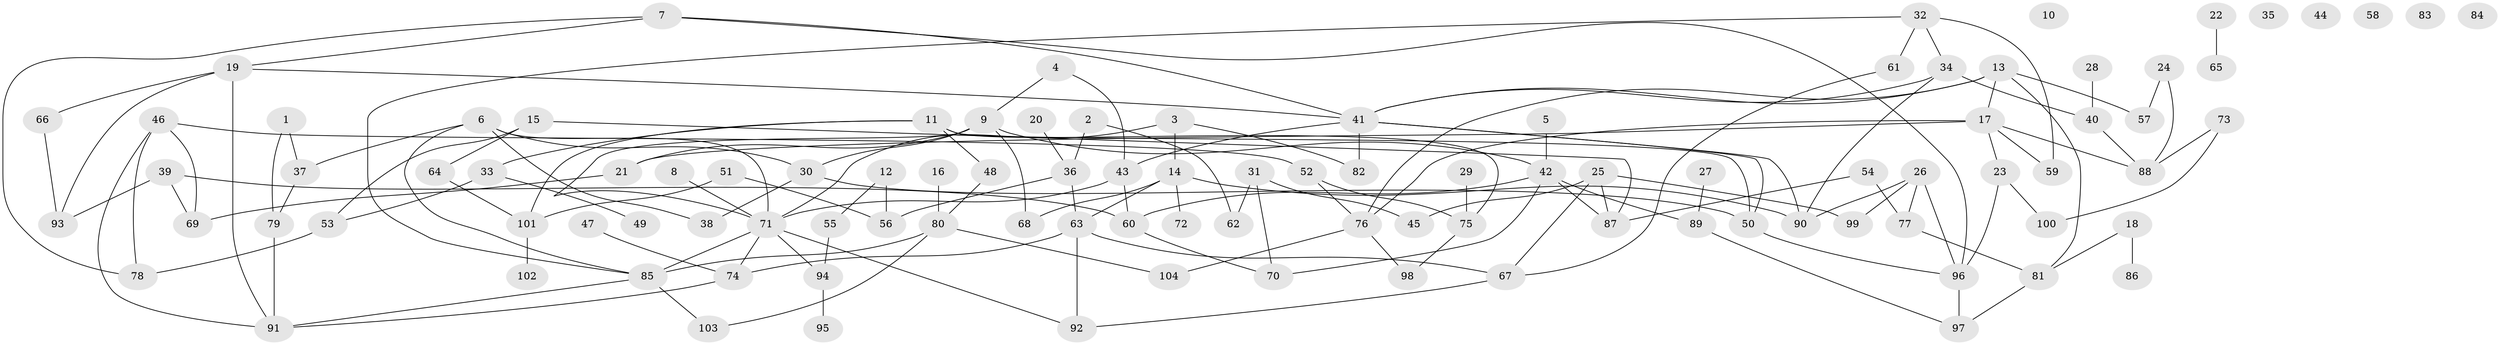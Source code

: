 // Generated by graph-tools (version 1.1) at 2025/25/03/09/25 03:25:18]
// undirected, 104 vertices, 150 edges
graph export_dot {
graph [start="1"]
  node [color=gray90,style=filled];
  1;
  2;
  3;
  4;
  5;
  6;
  7;
  8;
  9;
  10;
  11;
  12;
  13;
  14;
  15;
  16;
  17;
  18;
  19;
  20;
  21;
  22;
  23;
  24;
  25;
  26;
  27;
  28;
  29;
  30;
  31;
  32;
  33;
  34;
  35;
  36;
  37;
  38;
  39;
  40;
  41;
  42;
  43;
  44;
  45;
  46;
  47;
  48;
  49;
  50;
  51;
  52;
  53;
  54;
  55;
  56;
  57;
  58;
  59;
  60;
  61;
  62;
  63;
  64;
  65;
  66;
  67;
  68;
  69;
  70;
  71;
  72;
  73;
  74;
  75;
  76;
  77;
  78;
  79;
  80;
  81;
  82;
  83;
  84;
  85;
  86;
  87;
  88;
  89;
  90;
  91;
  92;
  93;
  94;
  95;
  96;
  97;
  98;
  99;
  100;
  101;
  102;
  103;
  104;
  1 -- 37;
  1 -- 79;
  2 -- 36;
  2 -- 62;
  3 -- 14;
  3 -- 71;
  3 -- 82;
  4 -- 9;
  4 -- 43;
  5 -- 42;
  6 -- 30;
  6 -- 37;
  6 -- 38;
  6 -- 71;
  6 -- 85;
  7 -- 19;
  7 -- 41;
  7 -- 78;
  7 -- 96;
  8 -- 71;
  9 -- 21;
  9 -- 30;
  9 -- 42;
  9 -- 68;
  9 -- 71;
  11 -- 33;
  11 -- 48;
  11 -- 50;
  11 -- 75;
  11 -- 101;
  12 -- 55;
  12 -- 56;
  13 -- 17;
  13 -- 41;
  13 -- 57;
  13 -- 76;
  13 -- 81;
  14 -- 63;
  14 -- 68;
  14 -- 72;
  14 -- 90;
  15 -- 53;
  15 -- 64;
  15 -- 87;
  16 -- 80;
  17 -- 21;
  17 -- 23;
  17 -- 59;
  17 -- 76;
  17 -- 88;
  18 -- 81;
  18 -- 86;
  19 -- 41;
  19 -- 66;
  19 -- 91;
  19 -- 93;
  20 -- 36;
  21 -- 69;
  22 -- 65;
  23 -- 96;
  23 -- 100;
  24 -- 57;
  24 -- 88;
  25 -- 45;
  25 -- 67;
  25 -- 87;
  25 -- 99;
  26 -- 77;
  26 -- 90;
  26 -- 96;
  26 -- 99;
  27 -- 89;
  28 -- 40;
  29 -- 75;
  30 -- 38;
  30 -- 50;
  31 -- 45;
  31 -- 62;
  31 -- 70;
  32 -- 34;
  32 -- 59;
  32 -- 61;
  32 -- 85;
  33 -- 49;
  33 -- 53;
  34 -- 40;
  34 -- 41;
  34 -- 90;
  36 -- 56;
  36 -- 63;
  37 -- 79;
  39 -- 60;
  39 -- 69;
  39 -- 93;
  40 -- 88;
  41 -- 43;
  41 -- 50;
  41 -- 82;
  41 -- 90;
  42 -- 60;
  42 -- 70;
  42 -- 87;
  42 -- 89;
  43 -- 60;
  43 -- 71;
  46 -- 52;
  46 -- 69;
  46 -- 78;
  46 -- 91;
  47 -- 74;
  48 -- 80;
  50 -- 96;
  51 -- 56;
  51 -- 101;
  52 -- 75;
  52 -- 76;
  53 -- 78;
  54 -- 77;
  54 -- 87;
  55 -- 94;
  60 -- 70;
  61 -- 67;
  63 -- 67;
  63 -- 74;
  63 -- 92;
  64 -- 101;
  66 -- 93;
  67 -- 92;
  71 -- 74;
  71 -- 85;
  71 -- 92;
  71 -- 94;
  73 -- 88;
  73 -- 100;
  74 -- 91;
  75 -- 98;
  76 -- 98;
  76 -- 104;
  77 -- 81;
  79 -- 91;
  80 -- 85;
  80 -- 103;
  80 -- 104;
  81 -- 97;
  85 -- 91;
  85 -- 103;
  89 -- 97;
  94 -- 95;
  96 -- 97;
  101 -- 102;
}

